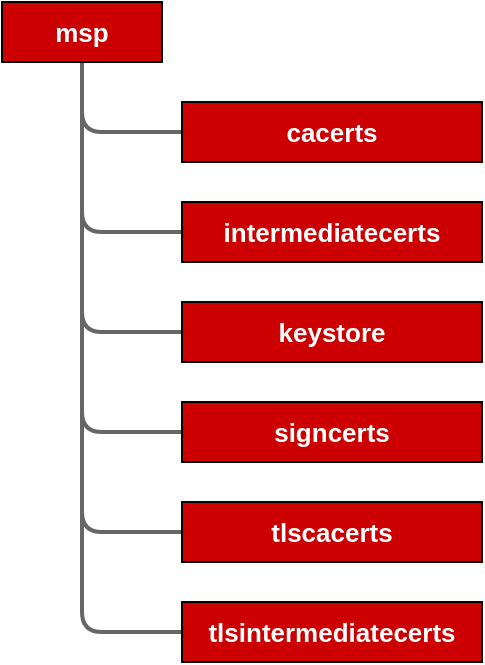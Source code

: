 <mxfile version="14.4.0" type="device"><diagram id="mNJ2KzrVWJQeSfliCD7U" name="Page-1"><mxGraphModel dx="2062" dy="1052" grid="1" gridSize="10" guides="1" tooltips="1" connect="1" arrows="1" fold="1" page="1" pageScale="1" pageWidth="827" pageHeight="1169" math="0" shadow="0"><root><mxCell id="0"/><mxCell id="1" parent="0"/><mxCell id="oSbO92abU9tglEwHCaLp-8" style="edgeStyle=orthogonalEdgeStyle;rounded=1;orthogonalLoop=1;jettySize=auto;html=1;exitX=0.5;exitY=1;exitDx=0;exitDy=0;entryX=0;entryY=0.5;entryDx=0;entryDy=0;strokeWidth=2;fillColor=#f5f5f5;strokeColor=#666666;endArrow=none;endFill=0;" edge="1" parent="1" source="oSbO92abU9tglEwHCaLp-1" target="oSbO92abU9tglEwHCaLp-2"><mxGeometry relative="1" as="geometry"/></mxCell><mxCell id="oSbO92abU9tglEwHCaLp-9" style="orthogonalLoop=1;jettySize=auto;html=1;exitX=0.5;exitY=1;exitDx=0;exitDy=0;entryX=0;entryY=0.5;entryDx=0;entryDy=0;endArrow=none;endFill=0;strokeWidth=2;fillColor=#f5f5f5;strokeColor=#666666;edgeStyle=orthogonalEdgeStyle;rounded=1;" edge="1" parent="1" source="oSbO92abU9tglEwHCaLp-1" target="oSbO92abU9tglEwHCaLp-3"><mxGeometry relative="1" as="geometry"/></mxCell><mxCell id="oSbO92abU9tglEwHCaLp-10" style="orthogonalLoop=1;jettySize=auto;html=1;exitX=0.5;exitY=1;exitDx=0;exitDy=0;entryX=0;entryY=0.5;entryDx=0;entryDy=0;endArrow=none;endFill=0;strokeWidth=2;edgeStyle=orthogonalEdgeStyle;rounded=1;fillColor=#f5f5f5;strokeColor=#666666;" edge="1" parent="1" source="oSbO92abU9tglEwHCaLp-1" target="oSbO92abU9tglEwHCaLp-4"><mxGeometry relative="1" as="geometry"/></mxCell><mxCell id="oSbO92abU9tglEwHCaLp-11" style="orthogonalLoop=1;jettySize=auto;html=1;exitX=0.5;exitY=1;exitDx=0;exitDy=0;entryX=0;entryY=0.5;entryDx=0;entryDy=0;endArrow=none;endFill=0;strokeWidth=2;edgeStyle=orthogonalEdgeStyle;rounded=1;fillColor=#f5f5f5;strokeColor=#666666;" edge="1" parent="1" source="oSbO92abU9tglEwHCaLp-1" target="oSbO92abU9tglEwHCaLp-5"><mxGeometry relative="1" as="geometry"/></mxCell><mxCell id="oSbO92abU9tglEwHCaLp-12" style="edgeStyle=orthogonalEdgeStyle;rounded=1;orthogonalLoop=1;jettySize=auto;html=1;exitX=0.5;exitY=1;exitDx=0;exitDy=0;entryX=0;entryY=0.5;entryDx=0;entryDy=0;endArrow=none;endFill=0;strokeWidth=2;fillColor=#f5f5f5;strokeColor=#666666;" edge="1" parent="1" source="oSbO92abU9tglEwHCaLp-1" target="oSbO92abU9tglEwHCaLp-6"><mxGeometry relative="1" as="geometry"/></mxCell><mxCell id="oSbO92abU9tglEwHCaLp-13" style="edgeStyle=orthogonalEdgeStyle;rounded=1;orthogonalLoop=1;jettySize=auto;html=1;exitX=0.5;exitY=1;exitDx=0;exitDy=0;entryX=0;entryY=0.5;entryDx=0;entryDy=0;endArrow=none;endFill=0;strokeWidth=2;fillColor=#f5f5f5;strokeColor=#666666;" edge="1" parent="1" source="oSbO92abU9tglEwHCaLp-1" target="oSbO92abU9tglEwHCaLp-7"><mxGeometry relative="1" as="geometry"/></mxCell><mxCell id="oSbO92abU9tglEwHCaLp-1" value="msp" style="rounded=0;whiteSpace=wrap;html=1;fillColor=#cc0000;fontColor=#FFFFFF;fontStyle=1;fontSize=13;" vertex="1" parent="1"><mxGeometry x="90" y="60" width="80" height="30" as="geometry"/></mxCell><mxCell id="oSbO92abU9tglEwHCaLp-2" value="cacerts" style="rounded=0;whiteSpace=wrap;html=1;fillColor=#cc0000;fontColor=#FFFFFF;fontStyle=1;fontSize=13;" vertex="1" parent="1"><mxGeometry x="180" y="110" width="150" height="30" as="geometry"/></mxCell><mxCell id="oSbO92abU9tglEwHCaLp-3" value="intermediatecerts" style="rounded=0;whiteSpace=wrap;html=1;fillColor=#cc0000;fontColor=#FFFFFF;fontStyle=1;fontSize=13;" vertex="1" parent="1"><mxGeometry x="180" y="160" width="150" height="30" as="geometry"/></mxCell><mxCell id="oSbO92abU9tglEwHCaLp-4" value="keystore" style="rounded=0;whiteSpace=wrap;html=1;fillColor=#cc0000;fontColor=#FFFFFF;fontStyle=1;fontSize=13;" vertex="1" parent="1"><mxGeometry x="180" y="210" width="150" height="30" as="geometry"/></mxCell><mxCell id="oSbO92abU9tglEwHCaLp-5" value="signcerts" style="rounded=0;whiteSpace=wrap;html=1;fillColor=#cc0000;fontColor=#FFFFFF;fontStyle=1;fontSize=13;" vertex="1" parent="1"><mxGeometry x="180" y="260" width="150" height="30" as="geometry"/></mxCell><mxCell id="oSbO92abU9tglEwHCaLp-6" value="tlscacerts" style="rounded=0;whiteSpace=wrap;html=1;fillColor=#cc0000;fontColor=#FFFFFF;fontStyle=1;fontSize=13;" vertex="1" parent="1"><mxGeometry x="180" y="310" width="150" height="30" as="geometry"/></mxCell><mxCell id="oSbO92abU9tglEwHCaLp-7" value="tlsintermediatecerts" style="rounded=0;whiteSpace=wrap;html=1;fillColor=#cc0000;fontColor=#FFFFFF;fontStyle=1;fontSize=13;" vertex="1" parent="1"><mxGeometry x="180" y="360" width="150" height="30" as="geometry"/></mxCell></root></mxGraphModel></diagram></mxfile>